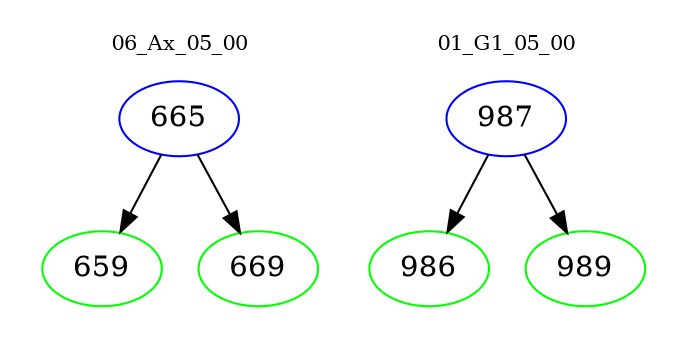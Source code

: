 digraph{
subgraph cluster_0 {
color = white
label = "06_Ax_05_00";
fontsize=10;
T0_665 [label="665", color="blue"]
T0_665 -> T0_659 [color="black"]
T0_659 [label="659", color="green"]
T0_665 -> T0_669 [color="black"]
T0_669 [label="669", color="green"]
}
subgraph cluster_1 {
color = white
label = "01_G1_05_00";
fontsize=10;
T1_987 [label="987", color="blue"]
T1_987 -> T1_986 [color="black"]
T1_986 [label="986", color="green"]
T1_987 -> T1_989 [color="black"]
T1_989 [label="989", color="green"]
}
}
